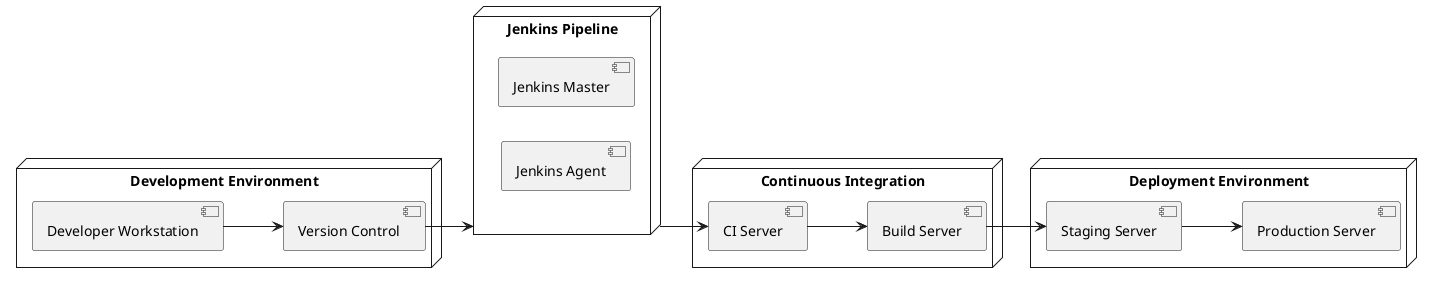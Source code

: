 @startuml

left to right direction

node "Development Environment" {
    [Developer Workstation]
    [Version Control]
}

node "Continuous Integration" {
    [CI Server]
    [Build Server]
}

node "Deployment Environment" {
    [Staging Server]
    [Production Server]
}

node "Jenkins Pipeline" {
    [Jenkins Master]
    [Jenkins Agent]
}

[Developer Workstation] --> [Version Control]
[Version Control] --> [Jenkins Pipeline]
[Jenkins Pipeline] --> [CI Server]
[CI Server] --> [Build Server]
[Build Server] --> [Staging Server]
[Staging Server] --> [Production Server]

@enduml
